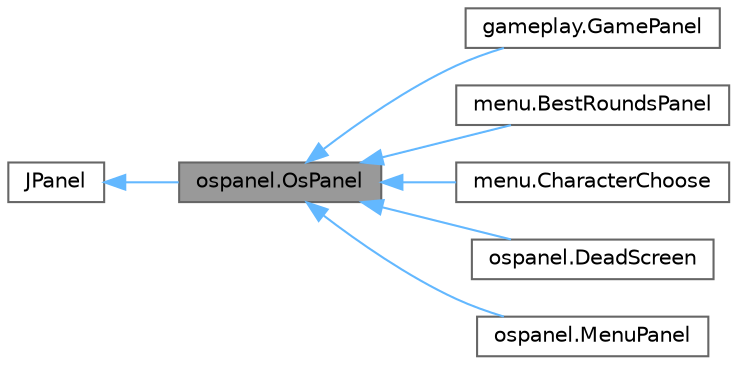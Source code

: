 digraph "ospanel.OsPanel"
{
 // LATEX_PDF_SIZE
  bgcolor="transparent";
  edge [fontname=Helvetica,fontsize=10,labelfontname=Helvetica,labelfontsize=10];
  node [fontname=Helvetica,fontsize=10,shape=box,height=0.2,width=0.4];
  rankdir="LR";
  Node1 [label="ospanel.OsPanel",height=0.2,width=0.4,color="gray40", fillcolor="grey60", style="filled", fontcolor="black",tooltip=" "];
  Node2 -> Node1 [dir="back",color="steelblue1",style="solid"];
  Node2 [label="JPanel",height=0.2,width=0.4,color="gray40", fillcolor="white", style="filled",tooltip=" "];
  Node1 -> Node3 [dir="back",color="steelblue1",style="solid"];
  Node3 [label="gameplay.GamePanel",height=0.2,width=0.4,color="gray40", fillcolor="white", style="filled",URL="$classgameplay_1_1_game_panel.html",tooltip=" "];
  Node1 -> Node4 [dir="back",color="steelblue1",style="solid"];
  Node4 [label="menu.BestRoundsPanel",height=0.2,width=0.4,color="gray40", fillcolor="white", style="filled",URL="$classmenu_1_1_best_rounds_panel.html",tooltip=" "];
  Node1 -> Node5 [dir="back",color="steelblue1",style="solid"];
  Node5 [label="menu.CharacterChoose",height=0.2,width=0.4,color="gray40", fillcolor="white", style="filled",URL="$classmenu_1_1_character_choose.html",tooltip=" "];
  Node1 -> Node6 [dir="back",color="steelblue1",style="solid"];
  Node6 [label="ospanel.DeadScreen",height=0.2,width=0.4,color="gray40", fillcolor="white", style="filled",URL="$classospanel_1_1_dead_screen.html",tooltip=" "];
  Node1 -> Node7 [dir="back",color="steelblue1",style="solid"];
  Node7 [label="ospanel.MenuPanel",height=0.2,width=0.4,color="gray40", fillcolor="white", style="filled",URL="$classospanel_1_1_menu_panel.html",tooltip=" "];
}

